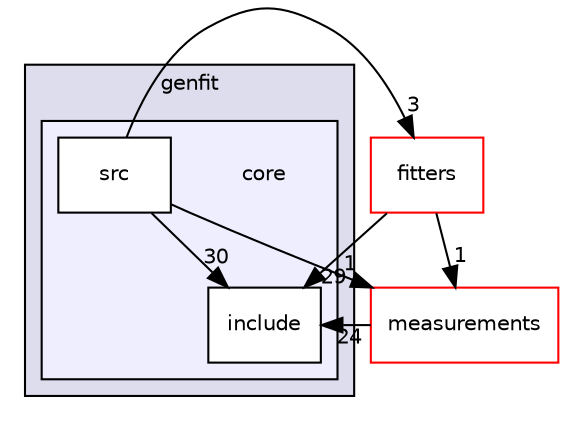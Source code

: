 digraph "genfit/core" {
  compound=true
  node [ fontsize="10", fontname="Helvetica"];
  edge [ labelfontsize="10", labelfontname="Helvetica"];
  subgraph clusterdir_a1ebdee7ea4e629a53aa4045c16b947a {
    graph [ bgcolor="#ddddee", pencolor="black", label="genfit" fontname="Helvetica", fontsize="10", URL="dir_a1ebdee7ea4e629a53aa4045c16b947a.html"]
  subgraph clusterdir_7a40b7556c10f243ca9453eab1d74876 {
    graph [ bgcolor="#eeeeff", pencolor="black", label="" URL="dir_7a40b7556c10f243ca9453eab1d74876.html"];
    dir_7a40b7556c10f243ca9453eab1d74876 [shape=plaintext label="core"];
    dir_7846e69fd0f03b73ad7d6ad4a7f620c3 [shape=box label="include" color="black" fillcolor="white" style="filled" URL="dir_7846e69fd0f03b73ad7d6ad4a7f620c3.html"];
    dir_439e7a022259d9fe8d8a3ef21794f960 [shape=box label="src" color="black" fillcolor="white" style="filled" URL="dir_439e7a022259d9fe8d8a3ef21794f960.html"];
  }
  }
  dir_84ddfff8e8c088d4b1ab178aeca71541 [shape=box label="fitters" fillcolor="white" style="filled" color="red" URL="dir_84ddfff8e8c088d4b1ab178aeca71541.html"];
  dir_9268fb76a242d6fab4cb1d575f1746b1 [shape=box label="measurements" fillcolor="white" style="filled" color="red" URL="dir_9268fb76a242d6fab4cb1d575f1746b1.html"];
  dir_84ddfff8e8c088d4b1ab178aeca71541->dir_9268fb76a242d6fab4cb1d575f1746b1 [headlabel="1", labeldistance=1.5 headhref="dir_000043_000054.html"];
  dir_84ddfff8e8c088d4b1ab178aeca71541->dir_7846e69fd0f03b73ad7d6ad4a7f620c3 [headlabel="29", labeldistance=1.5 headhref="dir_000043_000030.html"];
  dir_439e7a022259d9fe8d8a3ef21794f960->dir_84ddfff8e8c088d4b1ab178aeca71541 [headlabel="3", labeldistance=1.5 headhref="dir_000033_000043.html"];
  dir_439e7a022259d9fe8d8a3ef21794f960->dir_9268fb76a242d6fab4cb1d575f1746b1 [headlabel="1", labeldistance=1.5 headhref="dir_000033_000054.html"];
  dir_439e7a022259d9fe8d8a3ef21794f960->dir_7846e69fd0f03b73ad7d6ad4a7f620c3 [headlabel="30", labeldistance=1.5 headhref="dir_000033_000030.html"];
  dir_9268fb76a242d6fab4cb1d575f1746b1->dir_7846e69fd0f03b73ad7d6ad4a7f620c3 [headlabel="24", labeldistance=1.5 headhref="dir_000054_000030.html"];
}
